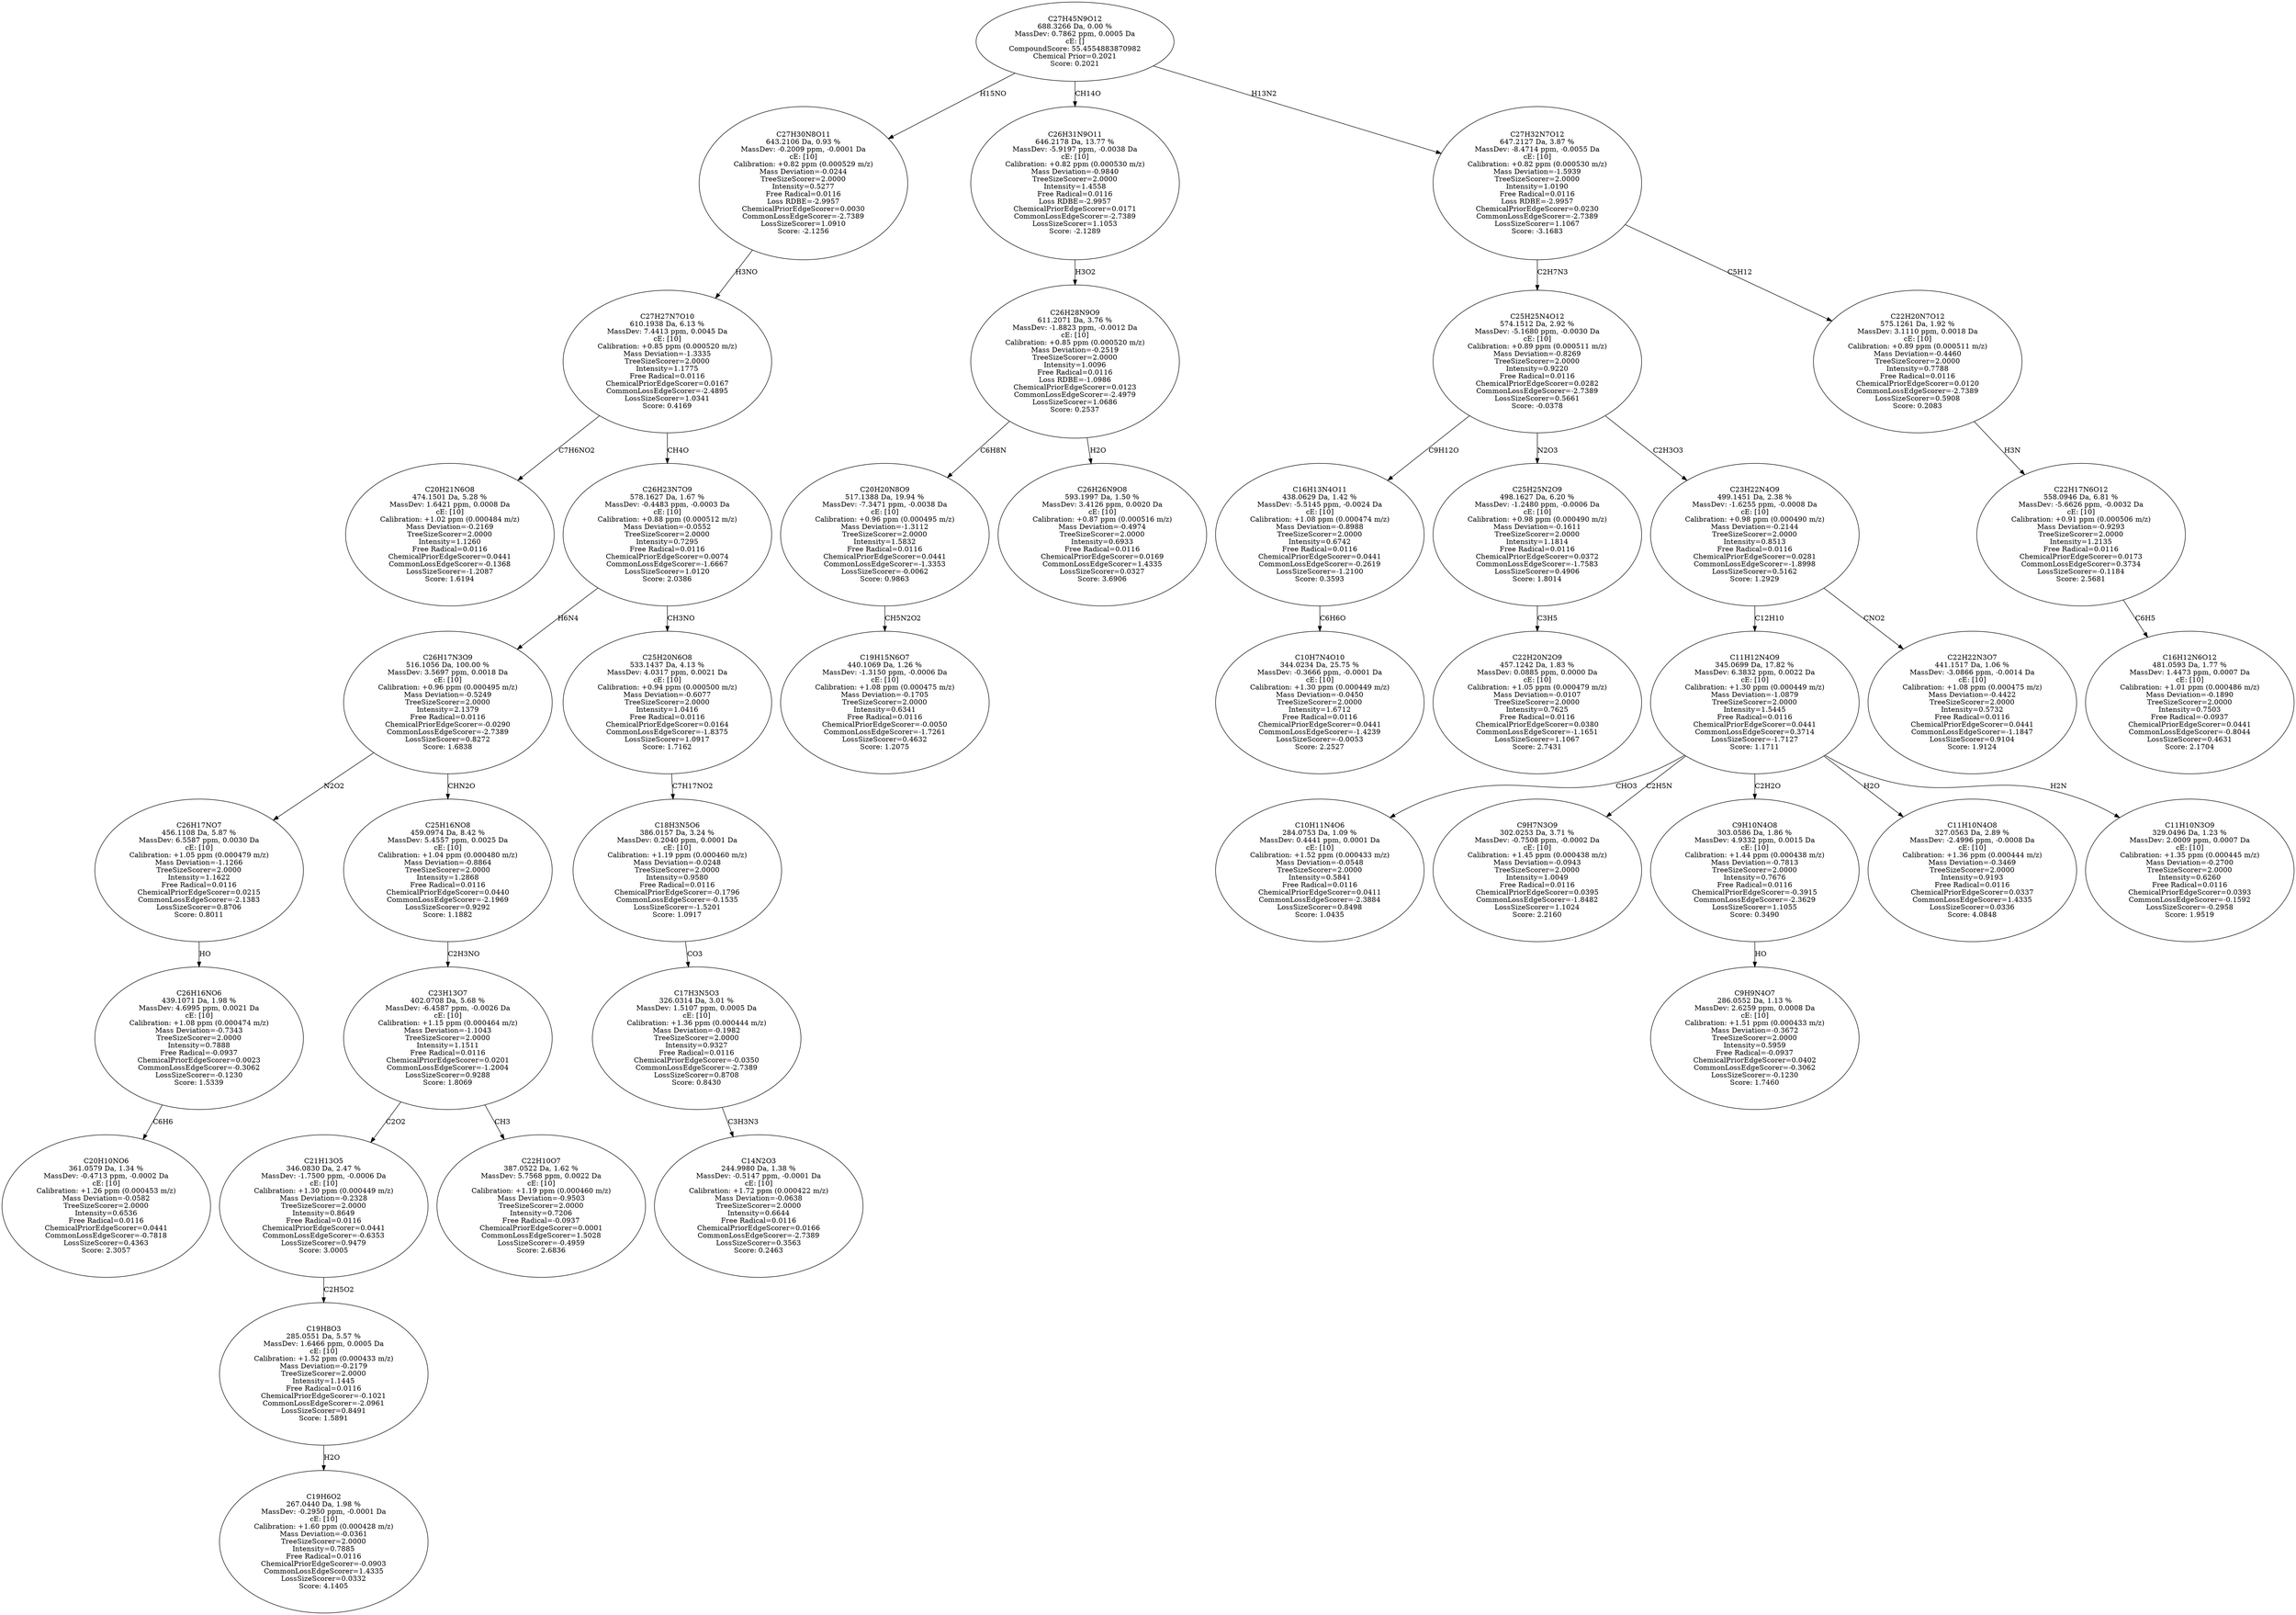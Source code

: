 strict digraph {
v1 [label="C20H21N6O8\n474.1501 Da, 5.28 %\nMassDev: 1.6421 ppm, 0.0008 Da\ncE: [10]\nCalibration: +1.02 ppm (0.000484 m/z)\nMass Deviation=-0.2169\nTreeSizeScorer=2.0000\nIntensity=1.1260\nFree Radical=0.0116\nChemicalPriorEdgeScorer=0.0441\nCommonLossEdgeScorer=-0.1368\nLossSizeScorer=-1.2087\nScore: 1.6194"];
v2 [label="C20H10NO6\n361.0579 Da, 1.34 %\nMassDev: -0.4713 ppm, -0.0002 Da\ncE: [10]\nCalibration: +1.26 ppm (0.000453 m/z)\nMass Deviation=-0.0582\nTreeSizeScorer=2.0000\nIntensity=0.6536\nFree Radical=0.0116\nChemicalPriorEdgeScorer=0.0441\nCommonLossEdgeScorer=-0.7818\nLossSizeScorer=0.4363\nScore: 2.3057"];
v3 [label="C26H16NO6\n439.1071 Da, 1.98 %\nMassDev: 4.6995 ppm, 0.0021 Da\ncE: [10]\nCalibration: +1.08 ppm (0.000474 m/z)\nMass Deviation=-0.7343\nTreeSizeScorer=2.0000\nIntensity=0.7888\nFree Radical=-0.0937\nChemicalPriorEdgeScorer=0.0023\nCommonLossEdgeScorer=-0.3062\nLossSizeScorer=-0.1230\nScore: 1.5339"];
v4 [label="C26H17NO7\n456.1108 Da, 5.87 %\nMassDev: 6.5587 ppm, 0.0030 Da\ncE: [10]\nCalibration: +1.05 ppm (0.000479 m/z)\nMass Deviation=-1.1266\nTreeSizeScorer=2.0000\nIntensity=1.1622\nFree Radical=0.0116\nChemicalPriorEdgeScorer=0.0215\nCommonLossEdgeScorer=-2.1383\nLossSizeScorer=0.8706\nScore: 0.8011"];
v5 [label="C19H6O2\n267.0440 Da, 1.98 %\nMassDev: -0.2950 ppm, -0.0001 Da\ncE: [10]\nCalibration: +1.60 ppm (0.000428 m/z)\nMass Deviation=-0.0361\nTreeSizeScorer=2.0000\nIntensity=0.7885\nFree Radical=0.0116\nChemicalPriorEdgeScorer=-0.0903\nCommonLossEdgeScorer=1.4335\nLossSizeScorer=0.0332\nScore: 4.1405"];
v6 [label="C19H8O3\n285.0551 Da, 5.57 %\nMassDev: 1.6466 ppm, 0.0005 Da\ncE: [10]\nCalibration: +1.52 ppm (0.000433 m/z)\nMass Deviation=-0.2179\nTreeSizeScorer=2.0000\nIntensity=1.1445\nFree Radical=0.0116\nChemicalPriorEdgeScorer=-0.1021\nCommonLossEdgeScorer=-2.0961\nLossSizeScorer=0.8491\nScore: 1.5891"];
v7 [label="C21H13O5\n346.0830 Da, 2.47 %\nMassDev: -1.7500 ppm, -0.0006 Da\ncE: [10]\nCalibration: +1.30 ppm (0.000449 m/z)\nMass Deviation=-0.2328\nTreeSizeScorer=2.0000\nIntensity=0.8649\nFree Radical=0.0116\nChemicalPriorEdgeScorer=0.0441\nCommonLossEdgeScorer=-0.6353\nLossSizeScorer=0.9479\nScore: 3.0005"];
v8 [label="C22H10O7\n387.0522 Da, 1.62 %\nMassDev: 5.7568 ppm, 0.0022 Da\ncE: [10]\nCalibration: +1.19 ppm (0.000460 m/z)\nMass Deviation=-0.9503\nTreeSizeScorer=2.0000\nIntensity=0.7206\nFree Radical=-0.0937\nChemicalPriorEdgeScorer=0.0001\nCommonLossEdgeScorer=1.5028\nLossSizeScorer=-0.4959\nScore: 2.6836"];
v9 [label="C23H13O7\n402.0708 Da, 5.68 %\nMassDev: -6.4587 ppm, -0.0026 Da\ncE: [10]\nCalibration: +1.15 ppm (0.000464 m/z)\nMass Deviation=-1.1043\nTreeSizeScorer=2.0000\nIntensity=1.1511\nFree Radical=0.0116\nChemicalPriorEdgeScorer=0.0201\nCommonLossEdgeScorer=-1.2004\nLossSizeScorer=0.9288\nScore: 1.8069"];
v10 [label="C25H16NO8\n459.0974 Da, 8.42 %\nMassDev: 5.4557 ppm, 0.0025 Da\ncE: [10]\nCalibration: +1.04 ppm (0.000480 m/z)\nMass Deviation=-0.8864\nTreeSizeScorer=2.0000\nIntensity=1.2868\nFree Radical=0.0116\nChemicalPriorEdgeScorer=0.0440\nCommonLossEdgeScorer=-2.1969\nLossSizeScorer=0.9292\nScore: 1.1882"];
v11 [label="C26H17N3O9\n516.1056 Da, 100.00 %\nMassDev: 3.5697 ppm, 0.0018 Da\ncE: [10]\nCalibration: +0.96 ppm (0.000495 m/z)\nMass Deviation=-0.5249\nTreeSizeScorer=2.0000\nIntensity=2.1379\nFree Radical=0.0116\nChemicalPriorEdgeScorer=-0.0290\nCommonLossEdgeScorer=-2.7389\nLossSizeScorer=0.8272\nScore: 1.6838"];
v12 [label="C14N2O3\n244.9980 Da, 1.38 %\nMassDev: -0.5147 ppm, -0.0001 Da\ncE: [10]\nCalibration: +1.72 ppm (0.000422 m/z)\nMass Deviation=-0.0638\nTreeSizeScorer=2.0000\nIntensity=0.6644\nFree Radical=0.0116\nChemicalPriorEdgeScorer=0.0166\nCommonLossEdgeScorer=-2.7389\nLossSizeScorer=0.3563\nScore: 0.2463"];
v13 [label="C17H3N5O3\n326.0314 Da, 3.01 %\nMassDev: 1.5107 ppm, 0.0005 Da\ncE: [10]\nCalibration: +1.36 ppm (0.000444 m/z)\nMass Deviation=-0.1982\nTreeSizeScorer=2.0000\nIntensity=0.9327\nFree Radical=0.0116\nChemicalPriorEdgeScorer=-0.0350\nCommonLossEdgeScorer=-2.7389\nLossSizeScorer=0.8708\nScore: 0.8430"];
v14 [label="C18H3N5O6\n386.0157 Da, 3.24 %\nMassDev: 0.2040 ppm, 0.0001 Da\ncE: [10]\nCalibration: +1.19 ppm (0.000460 m/z)\nMass Deviation=-0.0248\nTreeSizeScorer=2.0000\nIntensity=0.9580\nFree Radical=0.0116\nChemicalPriorEdgeScorer=-0.1796\nCommonLossEdgeScorer=-0.1535\nLossSizeScorer=-1.5201\nScore: 1.0917"];
v15 [label="C25H20N6O8\n533.1437 Da, 4.13 %\nMassDev: 4.0317 ppm, 0.0021 Da\ncE: [10]\nCalibration: +0.94 ppm (0.000500 m/z)\nMass Deviation=-0.6077\nTreeSizeScorer=2.0000\nIntensity=1.0416\nFree Radical=0.0116\nChemicalPriorEdgeScorer=0.0164\nCommonLossEdgeScorer=-1.8375\nLossSizeScorer=1.0917\nScore: 1.7162"];
v16 [label="C26H23N7O9\n578.1627 Da, 1.67 %\nMassDev: -0.4483 ppm, -0.0003 Da\ncE: [10]\nCalibration: +0.88 ppm (0.000512 m/z)\nMass Deviation=-0.0552\nTreeSizeScorer=2.0000\nIntensity=0.7295\nFree Radical=0.0116\nChemicalPriorEdgeScorer=0.0074\nCommonLossEdgeScorer=-1.6667\nLossSizeScorer=1.0120\nScore: 2.0386"];
v17 [label="C27H27N7O10\n610.1938 Da, 6.13 %\nMassDev: 7.4413 ppm, 0.0045 Da\ncE: [10]\nCalibration: +0.85 ppm (0.000520 m/z)\nMass Deviation=-1.3335\nTreeSizeScorer=2.0000\nIntensity=1.1775\nFree Radical=0.0116\nChemicalPriorEdgeScorer=0.0167\nCommonLossEdgeScorer=-2.4895\nLossSizeScorer=1.0341\nScore: 0.4169"];
v18 [label="C27H30N8O11\n643.2106 Da, 0.93 %\nMassDev: -0.2009 ppm, -0.0001 Da\ncE: [10]\nCalibration: +0.82 ppm (0.000529 m/z)\nMass Deviation=-0.0244\nTreeSizeScorer=2.0000\nIntensity=0.5277\nFree Radical=0.0116\nLoss RDBE=-2.9957\nChemicalPriorEdgeScorer=0.0030\nCommonLossEdgeScorer=-2.7389\nLossSizeScorer=1.0910\nScore: -2.1256"];
v19 [label="C19H15N6O7\n440.1069 Da, 1.26 %\nMassDev: -1.3150 ppm, -0.0006 Da\ncE: [10]\nCalibration: +1.08 ppm (0.000475 m/z)\nMass Deviation=-0.1705\nTreeSizeScorer=2.0000\nIntensity=0.6341\nFree Radical=0.0116\nChemicalPriorEdgeScorer=-0.0050\nCommonLossEdgeScorer=-1.7261\nLossSizeScorer=0.4632\nScore: 1.2075"];
v20 [label="C20H20N8O9\n517.1388 Da, 19.94 %\nMassDev: -7.3471 ppm, -0.0038 Da\ncE: [10]\nCalibration: +0.96 ppm (0.000495 m/z)\nMass Deviation=-1.3112\nTreeSizeScorer=2.0000\nIntensity=1.5832\nFree Radical=0.0116\nChemicalPriorEdgeScorer=0.0441\nCommonLossEdgeScorer=-1.3353\nLossSizeScorer=-0.0062\nScore: 0.9863"];
v21 [label="C26H26N9O8\n593.1997 Da, 1.50 %\nMassDev: 3.4126 ppm, 0.0020 Da\ncE: [10]\nCalibration: +0.87 ppm (0.000516 m/z)\nMass Deviation=-0.4974\nTreeSizeScorer=2.0000\nIntensity=0.6933\nFree Radical=0.0116\nChemicalPriorEdgeScorer=0.0169\nCommonLossEdgeScorer=1.4335\nLossSizeScorer=0.0327\nScore: 3.6906"];
v22 [label="C26H28N9O9\n611.2071 Da, 3.76 %\nMassDev: -1.8823 ppm, -0.0012 Da\ncE: [10]\nCalibration: +0.85 ppm (0.000520 m/z)\nMass Deviation=-0.2519\nTreeSizeScorer=2.0000\nIntensity=1.0096\nFree Radical=0.0116\nLoss RDBE=-1.0986\nChemicalPriorEdgeScorer=0.0123\nCommonLossEdgeScorer=-2.4979\nLossSizeScorer=1.0686\nScore: 0.2537"];
v23 [label="C26H31N9O11\n646.2178 Da, 13.77 %\nMassDev: -5.9197 ppm, -0.0038 Da\ncE: [10]\nCalibration: +0.82 ppm (0.000530 m/z)\nMass Deviation=-0.9840\nTreeSizeScorer=2.0000\nIntensity=1.4558\nFree Radical=0.0116\nLoss RDBE=-2.9957\nChemicalPriorEdgeScorer=0.0171\nCommonLossEdgeScorer=-2.7389\nLossSizeScorer=1.1053\nScore: -2.1289"];
v24 [label="C10H7N4O10\n344.0234 Da, 25.75 %\nMassDev: -0.3666 ppm, -0.0001 Da\ncE: [10]\nCalibration: +1.30 ppm (0.000449 m/z)\nMass Deviation=-0.0450\nTreeSizeScorer=2.0000\nIntensity=1.6712\nFree Radical=0.0116\nChemicalPriorEdgeScorer=0.0441\nCommonLossEdgeScorer=-1.4239\nLossSizeScorer=-0.0053\nScore: 2.2527"];
v25 [label="C16H13N4O11\n438.0629 Da, 1.42 %\nMassDev: -5.5145 ppm, -0.0024 Da\ncE: [10]\nCalibration: +1.08 ppm (0.000474 m/z)\nMass Deviation=-0.8988\nTreeSizeScorer=2.0000\nIntensity=0.6742\nFree Radical=0.0116\nChemicalPriorEdgeScorer=0.0441\nCommonLossEdgeScorer=-0.2619\nLossSizeScorer=-1.2100\nScore: 0.3593"];
v26 [label="C22H20N2O9\n457.1242 Da, 1.83 %\nMassDev: 0.0885 ppm, 0.0000 Da\ncE: [10]\nCalibration: +1.05 ppm (0.000479 m/z)\nMass Deviation=-0.0107\nTreeSizeScorer=2.0000\nIntensity=0.7625\nFree Radical=0.0116\nChemicalPriorEdgeScorer=0.0380\nCommonLossEdgeScorer=-1.1651\nLossSizeScorer=1.1067\nScore: 2.7431"];
v27 [label="C25H25N2O9\n498.1627 Da, 6.20 %\nMassDev: -1.2480 ppm, -0.0006 Da\ncE: [10]\nCalibration: +0.98 ppm (0.000490 m/z)\nMass Deviation=-0.1611\nTreeSizeScorer=2.0000\nIntensity=1.1814\nFree Radical=0.0116\nChemicalPriorEdgeScorer=0.0372\nCommonLossEdgeScorer=-1.7583\nLossSizeScorer=0.4906\nScore: 1.8014"];
v28 [label="C10H11N4O6\n284.0753 Da, 1.09 %\nMassDev: 0.4441 ppm, 0.0001 Da\ncE: [10]\nCalibration: +1.52 ppm (0.000433 m/z)\nMass Deviation=-0.0548\nTreeSizeScorer=2.0000\nIntensity=0.5841\nFree Radical=0.0116\nChemicalPriorEdgeScorer=0.0411\nCommonLossEdgeScorer=-2.3884\nLossSizeScorer=0.8498\nScore: 1.0435"];
v29 [label="C9H7N3O9\n302.0253 Da, 3.71 %\nMassDev: -0.7508 ppm, -0.0002 Da\ncE: [10]\nCalibration: +1.45 ppm (0.000438 m/z)\nMass Deviation=-0.0943\nTreeSizeScorer=2.0000\nIntensity=1.0049\nFree Radical=0.0116\nChemicalPriorEdgeScorer=0.0395\nCommonLossEdgeScorer=-1.8482\nLossSizeScorer=1.1024\nScore: 2.2160"];
v30 [label="C9H9N4O7\n286.0552 Da, 1.13 %\nMassDev: 2.6259 ppm, 0.0008 Da\ncE: [10]\nCalibration: +1.51 ppm (0.000433 m/z)\nMass Deviation=-0.3672\nTreeSizeScorer=2.0000\nIntensity=0.5959\nFree Radical=-0.0937\nChemicalPriorEdgeScorer=0.0402\nCommonLossEdgeScorer=-0.3062\nLossSizeScorer=-0.1230\nScore: 1.7460"];
v31 [label="C9H10N4O8\n303.0586 Da, 1.86 %\nMassDev: 4.9332 ppm, 0.0015 Da\ncE: [10]\nCalibration: +1.44 ppm (0.000438 m/z)\nMass Deviation=-0.7813\nTreeSizeScorer=2.0000\nIntensity=0.7676\nFree Radical=0.0116\nChemicalPriorEdgeScorer=-0.3915\nCommonLossEdgeScorer=-2.3629\nLossSizeScorer=1.1055\nScore: 0.3490"];
v32 [label="C11H10N4O8\n327.0563 Da, 2.89 %\nMassDev: -2.4996 ppm, -0.0008 Da\ncE: [10]\nCalibration: +1.36 ppm (0.000444 m/z)\nMass Deviation=-0.3469\nTreeSizeScorer=2.0000\nIntensity=0.9193\nFree Radical=0.0116\nChemicalPriorEdgeScorer=0.0337\nCommonLossEdgeScorer=1.4335\nLossSizeScorer=0.0336\nScore: 4.0848"];
v33 [label="C11H10N3O9\n329.0496 Da, 1.23 %\nMassDev: 2.0009 ppm, 0.0007 Da\ncE: [10]\nCalibration: +1.35 ppm (0.000445 m/z)\nMass Deviation=-0.2700\nTreeSizeScorer=2.0000\nIntensity=0.6260\nFree Radical=0.0116\nChemicalPriorEdgeScorer=0.0393\nCommonLossEdgeScorer=-0.1592\nLossSizeScorer=-0.2958\nScore: 1.9519"];
v34 [label="C11H12N4O9\n345.0699 Da, 17.82 %\nMassDev: 6.3832 ppm, 0.0022 Da\ncE: [10]\nCalibration: +1.30 ppm (0.000449 m/z)\nMass Deviation=-1.0879\nTreeSizeScorer=2.0000\nIntensity=1.5445\nFree Radical=0.0116\nChemicalPriorEdgeScorer=0.0441\nCommonLossEdgeScorer=0.3714\nLossSizeScorer=-1.7127\nScore: 1.1711"];
v35 [label="C22H22N3O7\n441.1517 Da, 1.06 %\nMassDev: -3.0866 ppm, -0.0014 Da\ncE: [10]\nCalibration: +1.08 ppm (0.000475 m/z)\nMass Deviation=-0.4422\nTreeSizeScorer=2.0000\nIntensity=0.5732\nFree Radical=0.0116\nChemicalPriorEdgeScorer=0.0441\nCommonLossEdgeScorer=-1.1847\nLossSizeScorer=0.9104\nScore: 1.9124"];
v36 [label="C23H22N4O9\n499.1451 Da, 2.38 %\nMassDev: -1.6255 ppm, -0.0008 Da\ncE: [10]\nCalibration: +0.98 ppm (0.000490 m/z)\nMass Deviation=-0.2144\nTreeSizeScorer=2.0000\nIntensity=0.8513\nFree Radical=0.0116\nChemicalPriorEdgeScorer=0.0281\nCommonLossEdgeScorer=-1.8998\nLossSizeScorer=0.5162\nScore: 1.2929"];
v37 [label="C25H25N4O12\n574.1512 Da, 2.92 %\nMassDev: -5.1680 ppm, -0.0030 Da\ncE: [10]\nCalibration: +0.89 ppm (0.000511 m/z)\nMass Deviation=-0.8269\nTreeSizeScorer=2.0000\nIntensity=0.9220\nFree Radical=0.0116\nChemicalPriorEdgeScorer=0.0282\nCommonLossEdgeScorer=-2.7389\nLossSizeScorer=0.5661\nScore: -0.0378"];
v38 [label="C16H12N6O12\n481.0593 Da, 1.77 %\nMassDev: 1.4473 ppm, 0.0007 Da\ncE: [10]\nCalibration: +1.01 ppm (0.000486 m/z)\nMass Deviation=-0.1890\nTreeSizeScorer=2.0000\nIntensity=0.7503\nFree Radical=-0.0937\nChemicalPriorEdgeScorer=0.0441\nCommonLossEdgeScorer=-0.8044\nLossSizeScorer=0.4631\nScore: 2.1704"];
v39 [label="C22H17N6O12\n558.0946 Da, 6.81 %\nMassDev: -5.6626 ppm, -0.0032 Da\ncE: [10]\nCalibration: +0.91 ppm (0.000506 m/z)\nMass Deviation=-0.9293\nTreeSizeScorer=2.0000\nIntensity=1.2135\nFree Radical=0.0116\nChemicalPriorEdgeScorer=0.0173\nCommonLossEdgeScorer=0.3734\nLossSizeScorer=-0.1184\nScore: 2.5681"];
v40 [label="C22H20N7O12\n575.1261 Da, 1.92 %\nMassDev: 3.1110 ppm, 0.0018 Da\ncE: [10]\nCalibration: +0.89 ppm (0.000511 m/z)\nMass Deviation=-0.4460\nTreeSizeScorer=2.0000\nIntensity=0.7788\nFree Radical=0.0116\nChemicalPriorEdgeScorer=0.0120\nCommonLossEdgeScorer=-2.7389\nLossSizeScorer=0.5908\nScore: 0.2083"];
v41 [label="C27H32N7O12\n647.2127 Da, 3.87 %\nMassDev: -8.4714 ppm, -0.0055 Da\ncE: [10]\nCalibration: +0.82 ppm (0.000530 m/z)\nMass Deviation=-1.5939\nTreeSizeScorer=2.0000\nIntensity=1.0190\nFree Radical=0.0116\nLoss RDBE=-2.9957\nChemicalPriorEdgeScorer=0.0230\nCommonLossEdgeScorer=-2.7389\nLossSizeScorer=1.1067\nScore: -3.1683"];
v42 [label="C27H45N9O12\n688.3266 Da, 0.00 %\nMassDev: 0.7862 ppm, 0.0005 Da\ncE: []\nCompoundScore: 55.4554883870982\nChemical Prior=0.2021\nScore: 0.2021"];
v17 -> v1 [label="C7H6NO2"];
v3 -> v2 [label="C6H6"];
v4 -> v3 [label="HO"];
v11 -> v4 [label="N2O2"];
v6 -> v5 [label="H2O"];
v7 -> v6 [label="C2H5O2"];
v9 -> v7 [label="C2O2"];
v9 -> v8 [label="CH3"];
v10 -> v9 [label="C2H3NO"];
v11 -> v10 [label="CHN2O"];
v16 -> v11 [label="H6N4"];
v13 -> v12 [label="C3H3N3"];
v14 -> v13 [label="CO3"];
v15 -> v14 [label="C7H17NO2"];
v16 -> v15 [label="CH3NO"];
v17 -> v16 [label="CH4O"];
v18 -> v17 [label="H3NO"];
v42 -> v18 [label="H15NO"];
v20 -> v19 [label="CH5N2O2"];
v22 -> v20 [label="C6H8N"];
v22 -> v21 [label="H2O"];
v23 -> v22 [label="H3O2"];
v42 -> v23 [label="CH14O"];
v25 -> v24 [label="C6H6O"];
v37 -> v25 [label="C9H12O"];
v27 -> v26 [label="C3H5"];
v37 -> v27 [label="N2O3"];
v34 -> v28 [label="CHO3"];
v34 -> v29 [label="C2H5N"];
v31 -> v30 [label="HO"];
v34 -> v31 [label="C2H2O"];
v34 -> v32 [label="H2O"];
v34 -> v33 [label="H2N"];
v36 -> v34 [label="C12H10"];
v36 -> v35 [label="CNO2"];
v37 -> v36 [label="C2H3O3"];
v41 -> v37 [label="C2H7N3"];
v39 -> v38 [label="C6H5"];
v40 -> v39 [label="H3N"];
v41 -> v40 [label="C5H12"];
v42 -> v41 [label="H13N2"];
}